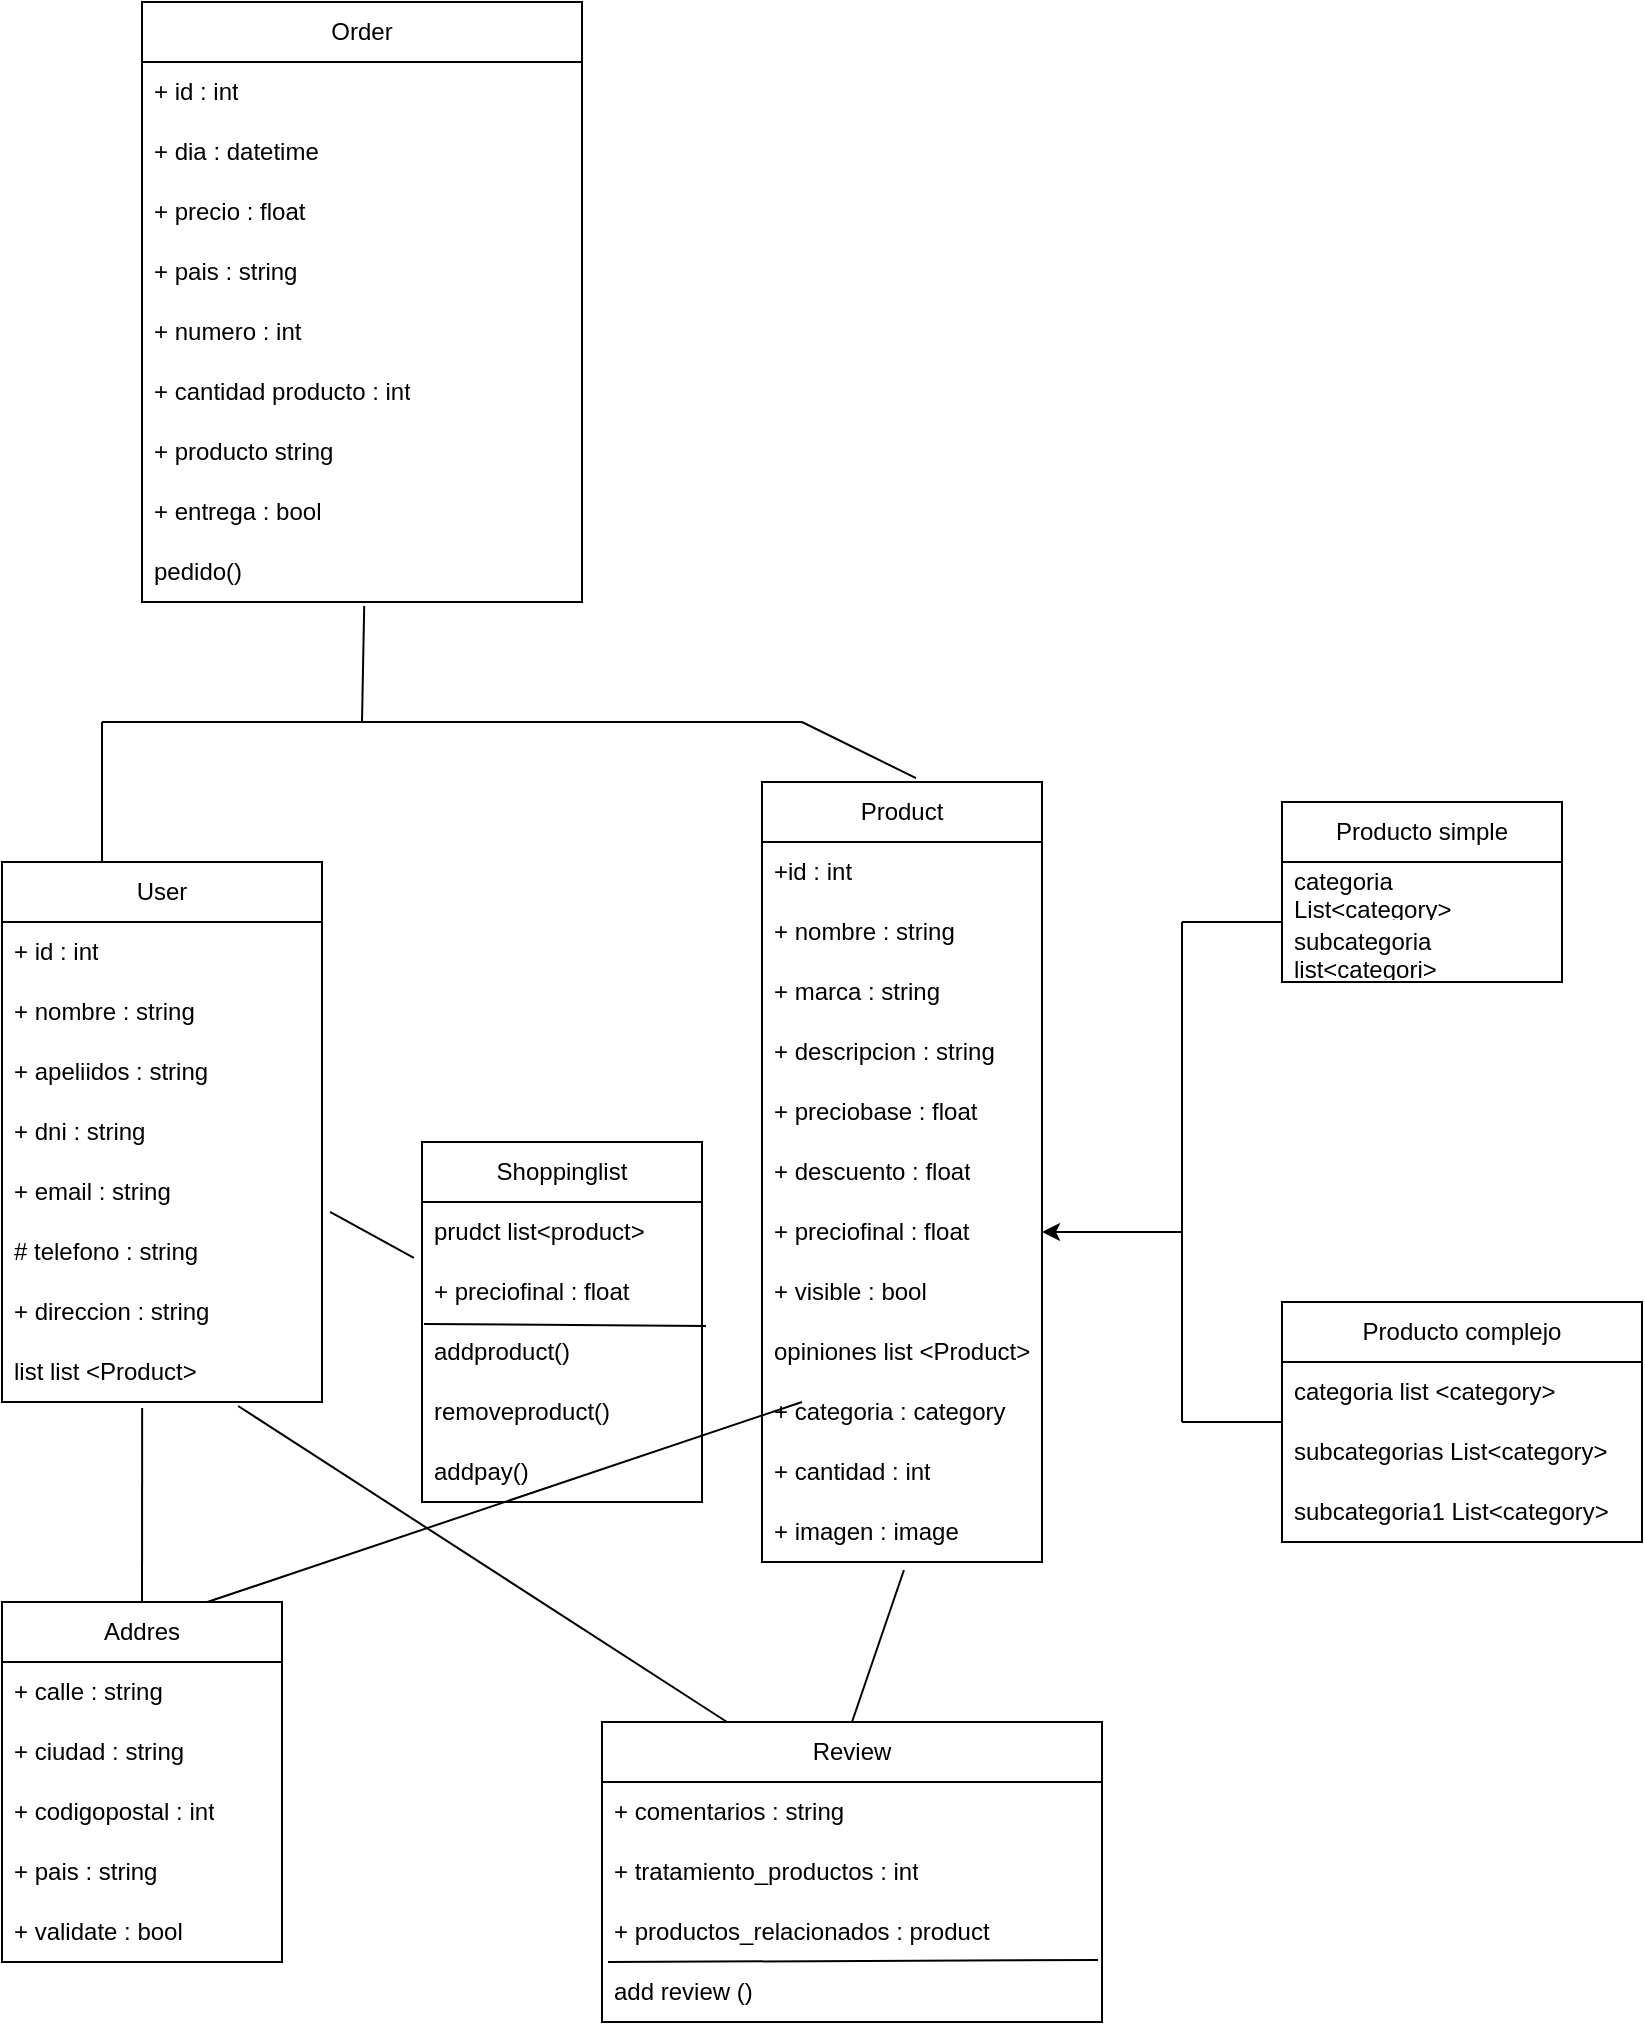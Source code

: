 <mxfile version="21.1.8" type="device">
  <diagram id="R2lEEEUBdFMjLlhIrx00" name="Page-1">
    <mxGraphModel dx="1439" dy="788" grid="1" gridSize="10" guides="1" tooltips="1" connect="1" arrows="1" fold="1" page="1" pageScale="1" pageWidth="850" pageHeight="1100" math="0" shadow="0" extFonts="Permanent Marker^https://fonts.googleapis.com/css?family=Permanent+Marker">
      <root>
        <mxCell id="0" />
        <mxCell id="1" parent="0" />
        <mxCell id="Yk3LiCEtGqWEHz8Y781o-2" value="Order" style="swimlane;fontStyle=0;childLayout=stackLayout;horizontal=1;startSize=30;horizontalStack=0;resizeParent=1;resizeParentMax=0;resizeLast=0;collapsible=1;marginBottom=0;whiteSpace=wrap;html=1;" vertex="1" parent="1">
          <mxGeometry x="70" y="20" width="220" height="300" as="geometry" />
        </mxCell>
        <mxCell id="Yk3LiCEtGqWEHz8Y781o-3" value="+ id : int" style="text;strokeColor=none;fillColor=none;align=left;verticalAlign=middle;spacingLeft=4;spacingRight=4;overflow=hidden;points=[[0,0.5],[1,0.5]];portConstraint=eastwest;rotatable=0;whiteSpace=wrap;html=1;" vertex="1" parent="Yk3LiCEtGqWEHz8Y781o-2">
          <mxGeometry y="30" width="220" height="30" as="geometry" />
        </mxCell>
        <mxCell id="Yk3LiCEtGqWEHz8Y781o-4" value="+ dia : datetime" style="text;strokeColor=none;fillColor=none;align=left;verticalAlign=middle;spacingLeft=4;spacingRight=4;overflow=hidden;points=[[0,0.5],[1,0.5]];portConstraint=eastwest;rotatable=0;whiteSpace=wrap;html=1;" vertex="1" parent="Yk3LiCEtGqWEHz8Y781o-2">
          <mxGeometry y="60" width="220" height="30" as="geometry" />
        </mxCell>
        <mxCell id="Yk3LiCEtGqWEHz8Y781o-5" value="+ precio : float" style="text;strokeColor=none;fillColor=none;align=left;verticalAlign=middle;spacingLeft=4;spacingRight=4;overflow=hidden;points=[[0,0.5],[1,0.5]];portConstraint=eastwest;rotatable=0;whiteSpace=wrap;html=1;" vertex="1" parent="Yk3LiCEtGqWEHz8Y781o-2">
          <mxGeometry y="90" width="220" height="30" as="geometry" />
        </mxCell>
        <mxCell id="Yk3LiCEtGqWEHz8Y781o-9" value="+ pais : string" style="text;strokeColor=none;fillColor=none;align=left;verticalAlign=middle;spacingLeft=4;spacingRight=4;overflow=hidden;points=[[0,0.5],[1,0.5]];portConstraint=eastwest;rotatable=0;whiteSpace=wrap;html=1;" vertex="1" parent="Yk3LiCEtGqWEHz8Y781o-2">
          <mxGeometry y="120" width="220" height="30" as="geometry" />
        </mxCell>
        <mxCell id="Yk3LiCEtGqWEHz8Y781o-8" value="+ numero : int" style="text;strokeColor=none;fillColor=none;align=left;verticalAlign=middle;spacingLeft=4;spacingRight=4;overflow=hidden;points=[[0,0.5],[1,0.5]];portConstraint=eastwest;rotatable=0;whiteSpace=wrap;html=1;" vertex="1" parent="Yk3LiCEtGqWEHz8Y781o-2">
          <mxGeometry y="150" width="220" height="30" as="geometry" />
        </mxCell>
        <mxCell id="Yk3LiCEtGqWEHz8Y781o-7" value="+ cantidad producto : int" style="text;strokeColor=none;fillColor=none;align=left;verticalAlign=middle;spacingLeft=4;spacingRight=4;overflow=hidden;points=[[0,0.5],[1,0.5]];portConstraint=eastwest;rotatable=0;whiteSpace=wrap;html=1;" vertex="1" parent="Yk3LiCEtGqWEHz8Y781o-2">
          <mxGeometry y="180" width="220" height="30" as="geometry" />
        </mxCell>
        <mxCell id="Yk3LiCEtGqWEHz8Y781o-6" value="+ producto string" style="text;strokeColor=none;fillColor=none;align=left;verticalAlign=middle;spacingLeft=4;spacingRight=4;overflow=hidden;points=[[0,0.5],[1,0.5]];portConstraint=eastwest;rotatable=0;whiteSpace=wrap;html=1;" vertex="1" parent="Yk3LiCEtGqWEHz8Y781o-2">
          <mxGeometry y="210" width="220" height="30" as="geometry" />
        </mxCell>
        <mxCell id="Yk3LiCEtGqWEHz8Y781o-10" value="+ entrega : bool" style="text;strokeColor=none;fillColor=none;align=left;verticalAlign=middle;spacingLeft=4;spacingRight=4;overflow=hidden;points=[[0,0.5],[1,0.5]];portConstraint=eastwest;rotatable=0;whiteSpace=wrap;html=1;" vertex="1" parent="Yk3LiCEtGqWEHz8Y781o-2">
          <mxGeometry y="240" width="220" height="30" as="geometry" />
        </mxCell>
        <mxCell id="Yk3LiCEtGqWEHz8Y781o-92" value="pedido()" style="text;strokeColor=none;fillColor=none;align=left;verticalAlign=middle;spacingLeft=4;spacingRight=4;overflow=hidden;points=[[0,0.5],[1,0.5]];portConstraint=eastwest;rotatable=0;whiteSpace=wrap;html=1;" vertex="1" parent="Yk3LiCEtGqWEHz8Y781o-2">
          <mxGeometry y="270" width="220" height="30" as="geometry" />
        </mxCell>
        <mxCell id="Yk3LiCEtGqWEHz8Y781o-13" value="" style="endArrow=none;html=1;rounded=0;" edge="1" parent="1">
          <mxGeometry width="50" height="50" relative="1" as="geometry">
            <mxPoint x="50" y="380" as="sourcePoint" />
            <mxPoint x="400" y="380" as="targetPoint" />
            <Array as="points">
              <mxPoint x="240" y="380" />
            </Array>
          </mxGeometry>
        </mxCell>
        <mxCell id="Yk3LiCEtGqWEHz8Y781o-14" value="" style="endArrow=none;html=1;rounded=0;" edge="1" parent="1">
          <mxGeometry width="50" height="50" relative="1" as="geometry">
            <mxPoint x="50" y="380" as="sourcePoint" />
            <mxPoint x="50" y="450" as="targetPoint" />
            <Array as="points">
              <mxPoint x="50" y="410" />
            </Array>
          </mxGeometry>
        </mxCell>
        <mxCell id="Yk3LiCEtGqWEHz8Y781o-15" value="" style="endArrow=none;html=1;rounded=0;exitX=0.55;exitY=-0.005;exitDx=0;exitDy=0;exitPerimeter=0;" edge="1" parent="1" source="Yk3LiCEtGqWEHz8Y781o-33">
          <mxGeometry width="50" height="50" relative="1" as="geometry">
            <mxPoint x="460" y="440" as="sourcePoint" />
            <mxPoint x="400" y="380" as="targetPoint" />
          </mxGeometry>
        </mxCell>
        <mxCell id="Yk3LiCEtGqWEHz8Y781o-16" value="User" style="swimlane;fontStyle=0;childLayout=stackLayout;horizontal=1;startSize=30;horizontalStack=0;resizeParent=1;resizeParentMax=0;resizeLast=0;collapsible=1;marginBottom=0;whiteSpace=wrap;html=1;" vertex="1" parent="1">
          <mxGeometry y="450" width="160" height="270" as="geometry" />
        </mxCell>
        <mxCell id="Yk3LiCEtGqWEHz8Y781o-17" value="+ id : int" style="text;strokeColor=none;fillColor=none;align=left;verticalAlign=middle;spacingLeft=4;spacingRight=4;overflow=hidden;points=[[0,0.5],[1,0.5]];portConstraint=eastwest;rotatable=0;whiteSpace=wrap;html=1;" vertex="1" parent="Yk3LiCEtGqWEHz8Y781o-16">
          <mxGeometry y="30" width="160" height="30" as="geometry" />
        </mxCell>
        <mxCell id="Yk3LiCEtGqWEHz8Y781o-18" value="+ nombre : string" style="text;strokeColor=none;fillColor=none;align=left;verticalAlign=middle;spacingLeft=4;spacingRight=4;overflow=hidden;points=[[0,0.5],[1,0.5]];portConstraint=eastwest;rotatable=0;whiteSpace=wrap;html=1;" vertex="1" parent="Yk3LiCEtGqWEHz8Y781o-16">
          <mxGeometry y="60" width="160" height="30" as="geometry" />
        </mxCell>
        <mxCell id="Yk3LiCEtGqWEHz8Y781o-19" value="+ apeliidos : string" style="text;strokeColor=none;fillColor=none;align=left;verticalAlign=middle;spacingLeft=4;spacingRight=4;overflow=hidden;points=[[0,0.5],[1,0.5]];portConstraint=eastwest;rotatable=0;whiteSpace=wrap;html=1;" vertex="1" parent="Yk3LiCEtGqWEHz8Y781o-16">
          <mxGeometry y="90" width="160" height="30" as="geometry" />
        </mxCell>
        <mxCell id="Yk3LiCEtGqWEHz8Y781o-24" value="+ dni : string" style="text;strokeColor=none;fillColor=none;align=left;verticalAlign=middle;spacingLeft=4;spacingRight=4;overflow=hidden;points=[[0,0.5],[1,0.5]];portConstraint=eastwest;rotatable=0;whiteSpace=wrap;html=1;" vertex="1" parent="Yk3LiCEtGqWEHz8Y781o-16">
          <mxGeometry y="120" width="160" height="30" as="geometry" />
        </mxCell>
        <mxCell id="Yk3LiCEtGqWEHz8Y781o-23" value="+ email : string" style="text;strokeColor=none;fillColor=none;align=left;verticalAlign=middle;spacingLeft=4;spacingRight=4;overflow=hidden;points=[[0,0.5],[1,0.5]];portConstraint=eastwest;rotatable=0;whiteSpace=wrap;html=1;" vertex="1" parent="Yk3LiCEtGqWEHz8Y781o-16">
          <mxGeometry y="150" width="160" height="30" as="geometry" />
        </mxCell>
        <mxCell id="Yk3LiCEtGqWEHz8Y781o-22" value="# telefono : string" style="text;strokeColor=none;fillColor=none;align=left;verticalAlign=middle;spacingLeft=4;spacingRight=4;overflow=hidden;points=[[0,0.5],[1,0.5]];portConstraint=eastwest;rotatable=0;whiteSpace=wrap;html=1;" vertex="1" parent="Yk3LiCEtGqWEHz8Y781o-16">
          <mxGeometry y="180" width="160" height="30" as="geometry" />
        </mxCell>
        <mxCell id="Yk3LiCEtGqWEHz8Y781o-21" value="+ direccion : string" style="text;strokeColor=none;fillColor=none;align=left;verticalAlign=middle;spacingLeft=4;spacingRight=4;overflow=hidden;points=[[0,0.5],[1,0.5]];portConstraint=eastwest;rotatable=0;whiteSpace=wrap;html=1;" vertex="1" parent="Yk3LiCEtGqWEHz8Y781o-16">
          <mxGeometry y="210" width="160" height="30" as="geometry" />
        </mxCell>
        <mxCell id="Yk3LiCEtGqWEHz8Y781o-20" value="list list &amp;lt;Product&amp;gt;" style="text;strokeColor=none;fillColor=none;align=left;verticalAlign=middle;spacingLeft=4;spacingRight=4;overflow=hidden;points=[[0,0.5],[1,0.5]];portConstraint=eastwest;rotatable=0;whiteSpace=wrap;html=1;" vertex="1" parent="Yk3LiCEtGqWEHz8Y781o-16">
          <mxGeometry y="240" width="160" height="30" as="geometry" />
        </mxCell>
        <mxCell id="Yk3LiCEtGqWEHz8Y781o-26" value="" style="endArrow=none;html=1;rounded=0;exitX=0.456;exitY=1.06;exitDx=0;exitDy=0;exitPerimeter=0;" edge="1" parent="1" source="Yk3LiCEtGqWEHz8Y781o-25">
          <mxGeometry width="50" height="50" relative="1" as="geometry">
            <mxPoint x="400" y="720" as="sourcePoint" />
            <mxPoint x="73" y="830" as="targetPoint" />
          </mxGeometry>
        </mxCell>
        <mxCell id="Yk3LiCEtGqWEHz8Y781o-27" value="Addres" style="swimlane;fontStyle=0;childLayout=stackLayout;horizontal=1;startSize=30;horizontalStack=0;resizeParent=1;resizeParentMax=0;resizeLast=0;collapsible=1;marginBottom=0;whiteSpace=wrap;html=1;" vertex="1" parent="1">
          <mxGeometry y="820" width="140" height="180" as="geometry" />
        </mxCell>
        <mxCell id="Yk3LiCEtGqWEHz8Y781o-28" value="+ calle : string" style="text;strokeColor=none;fillColor=none;align=left;verticalAlign=middle;spacingLeft=4;spacingRight=4;overflow=hidden;points=[[0,0.5],[1,0.5]];portConstraint=eastwest;rotatable=0;whiteSpace=wrap;html=1;" vertex="1" parent="Yk3LiCEtGqWEHz8Y781o-27">
          <mxGeometry y="30" width="140" height="30" as="geometry" />
        </mxCell>
        <mxCell id="Yk3LiCEtGqWEHz8Y781o-29" value="+ ciudad : string" style="text;strokeColor=none;fillColor=none;align=left;verticalAlign=middle;spacingLeft=4;spacingRight=4;overflow=hidden;points=[[0,0.5],[1,0.5]];portConstraint=eastwest;rotatable=0;whiteSpace=wrap;html=1;" vertex="1" parent="Yk3LiCEtGqWEHz8Y781o-27">
          <mxGeometry y="60" width="140" height="30" as="geometry" />
        </mxCell>
        <mxCell id="Yk3LiCEtGqWEHz8Y781o-30" value="+ codigopostal : int" style="text;strokeColor=none;fillColor=none;align=left;verticalAlign=middle;spacingLeft=4;spacingRight=4;overflow=hidden;points=[[0,0.5],[1,0.5]];portConstraint=eastwest;rotatable=0;whiteSpace=wrap;html=1;" vertex="1" parent="Yk3LiCEtGqWEHz8Y781o-27">
          <mxGeometry y="90" width="140" height="30" as="geometry" />
        </mxCell>
        <mxCell id="Yk3LiCEtGqWEHz8Y781o-32" value="+ pais : string" style="text;strokeColor=none;fillColor=none;align=left;verticalAlign=middle;spacingLeft=4;spacingRight=4;overflow=hidden;points=[[0,0.5],[1,0.5]];portConstraint=eastwest;rotatable=0;whiteSpace=wrap;html=1;" vertex="1" parent="Yk3LiCEtGqWEHz8Y781o-27">
          <mxGeometry y="120" width="140" height="30" as="geometry" />
        </mxCell>
        <mxCell id="Yk3LiCEtGqWEHz8Y781o-31" value="+ validate : bool" style="text;strokeColor=none;fillColor=none;align=left;verticalAlign=middle;spacingLeft=4;spacingRight=4;overflow=hidden;points=[[0,0.5],[1,0.5]];portConstraint=eastwest;rotatable=0;whiteSpace=wrap;html=1;" vertex="1" parent="Yk3LiCEtGqWEHz8Y781o-27">
          <mxGeometry y="150" width="140" height="30" as="geometry" />
        </mxCell>
        <mxCell id="Yk3LiCEtGqWEHz8Y781o-33" value="Product" style="swimlane;fontStyle=0;childLayout=stackLayout;horizontal=1;startSize=30;horizontalStack=0;resizeParent=1;resizeParentMax=0;resizeLast=0;collapsible=1;marginBottom=0;whiteSpace=wrap;html=1;" vertex="1" parent="1">
          <mxGeometry x="380" y="410" width="140" height="390" as="geometry" />
        </mxCell>
        <mxCell id="Yk3LiCEtGqWEHz8Y781o-34" value="+id : int" style="text;strokeColor=none;fillColor=none;align=left;verticalAlign=middle;spacingLeft=4;spacingRight=4;overflow=hidden;points=[[0,0.5],[1,0.5]];portConstraint=eastwest;rotatable=0;whiteSpace=wrap;html=1;" vertex="1" parent="Yk3LiCEtGqWEHz8Y781o-33">
          <mxGeometry y="30" width="140" height="30" as="geometry" />
        </mxCell>
        <mxCell id="Yk3LiCEtGqWEHz8Y781o-35" value="+ nombre : string" style="text;strokeColor=none;fillColor=none;align=left;verticalAlign=middle;spacingLeft=4;spacingRight=4;overflow=hidden;points=[[0,0.5],[1,0.5]];portConstraint=eastwest;rotatable=0;whiteSpace=wrap;html=1;" vertex="1" parent="Yk3LiCEtGqWEHz8Y781o-33">
          <mxGeometry y="60" width="140" height="30" as="geometry" />
        </mxCell>
        <mxCell id="Yk3LiCEtGqWEHz8Y781o-36" value="+ marca : string" style="text;strokeColor=none;fillColor=none;align=left;verticalAlign=middle;spacingLeft=4;spacingRight=4;overflow=hidden;points=[[0,0.5],[1,0.5]];portConstraint=eastwest;rotatable=0;whiteSpace=wrap;html=1;" vertex="1" parent="Yk3LiCEtGqWEHz8Y781o-33">
          <mxGeometry y="90" width="140" height="30" as="geometry" />
        </mxCell>
        <mxCell id="Yk3LiCEtGqWEHz8Y781o-44" value="+ descripcion : string" style="text;strokeColor=none;fillColor=none;align=left;verticalAlign=middle;spacingLeft=4;spacingRight=4;overflow=hidden;points=[[0,0.5],[1,0.5]];portConstraint=eastwest;rotatable=0;whiteSpace=wrap;html=1;" vertex="1" parent="Yk3LiCEtGqWEHz8Y781o-33">
          <mxGeometry y="120" width="140" height="30" as="geometry" />
        </mxCell>
        <mxCell id="Yk3LiCEtGqWEHz8Y781o-43" value="+ preciobase : float" style="text;strokeColor=none;fillColor=none;align=left;verticalAlign=middle;spacingLeft=4;spacingRight=4;overflow=hidden;points=[[0,0.5],[1,0.5]];portConstraint=eastwest;rotatable=0;whiteSpace=wrap;html=1;" vertex="1" parent="Yk3LiCEtGqWEHz8Y781o-33">
          <mxGeometry y="150" width="140" height="30" as="geometry" />
        </mxCell>
        <mxCell id="Yk3LiCEtGqWEHz8Y781o-42" value="+ descuento : float" style="text;strokeColor=none;fillColor=none;align=left;verticalAlign=middle;spacingLeft=4;spacingRight=4;overflow=hidden;points=[[0,0.5],[1,0.5]];portConstraint=eastwest;rotatable=0;whiteSpace=wrap;html=1;" vertex="1" parent="Yk3LiCEtGqWEHz8Y781o-33">
          <mxGeometry y="180" width="140" height="30" as="geometry" />
        </mxCell>
        <mxCell id="Yk3LiCEtGqWEHz8Y781o-41" value="+ preciofinal : float" style="text;strokeColor=none;fillColor=none;align=left;verticalAlign=middle;spacingLeft=4;spacingRight=4;overflow=hidden;points=[[0,0.5],[1,0.5]];portConstraint=eastwest;rotatable=0;whiteSpace=wrap;html=1;" vertex="1" parent="Yk3LiCEtGqWEHz8Y781o-33">
          <mxGeometry y="210" width="140" height="30" as="geometry" />
        </mxCell>
        <mxCell id="Yk3LiCEtGqWEHz8Y781o-40" value="+ visible : bool" style="text;strokeColor=none;fillColor=none;align=left;verticalAlign=middle;spacingLeft=4;spacingRight=4;overflow=hidden;points=[[0,0.5],[1,0.5]];portConstraint=eastwest;rotatable=0;whiteSpace=wrap;html=1;" vertex="1" parent="Yk3LiCEtGqWEHz8Y781o-33">
          <mxGeometry y="240" width="140" height="30" as="geometry" />
        </mxCell>
        <mxCell id="Yk3LiCEtGqWEHz8Y781o-39" value="opiniones list &amp;lt;Product&amp;gt;" style="text;strokeColor=none;fillColor=none;align=left;verticalAlign=middle;spacingLeft=4;spacingRight=4;overflow=hidden;points=[[0,0.5],[1,0.5]];portConstraint=eastwest;rotatable=0;whiteSpace=wrap;html=1;" vertex="1" parent="Yk3LiCEtGqWEHz8Y781o-33">
          <mxGeometry y="270" width="140" height="30" as="geometry" />
        </mxCell>
        <mxCell id="Yk3LiCEtGqWEHz8Y781o-38" value="+ categoria : category" style="text;strokeColor=none;fillColor=none;align=left;verticalAlign=middle;spacingLeft=4;spacingRight=4;overflow=hidden;points=[[0,0.5],[1,0.5]];portConstraint=eastwest;rotatable=0;whiteSpace=wrap;html=1;" vertex="1" parent="Yk3LiCEtGqWEHz8Y781o-33">
          <mxGeometry y="300" width="140" height="30" as="geometry" />
        </mxCell>
        <mxCell id="Yk3LiCEtGqWEHz8Y781o-37" value="+ cantidad : int" style="text;strokeColor=none;fillColor=none;align=left;verticalAlign=middle;spacingLeft=4;spacingRight=4;overflow=hidden;points=[[0,0.5],[1,0.5]];portConstraint=eastwest;rotatable=0;whiteSpace=wrap;html=1;" vertex="1" parent="Yk3LiCEtGqWEHz8Y781o-33">
          <mxGeometry y="330" width="140" height="30" as="geometry" />
        </mxCell>
        <mxCell id="Yk3LiCEtGqWEHz8Y781o-45" value="+ imagen : image" style="text;strokeColor=none;fillColor=none;align=left;verticalAlign=middle;spacingLeft=4;spacingRight=4;overflow=hidden;points=[[0,0.5],[1,0.5]];portConstraint=eastwest;rotatable=0;whiteSpace=wrap;html=1;" vertex="1" parent="Yk3LiCEtGqWEHz8Y781o-33">
          <mxGeometry y="360" width="140" height="30" as="geometry" />
        </mxCell>
        <mxCell id="Yk3LiCEtGqWEHz8Y781o-46" value="" style="endArrow=none;html=1;rounded=0;exitX=0.507;exitY=1.133;exitDx=0;exitDy=0;exitPerimeter=0;entryX=0.5;entryY=0;entryDx=0;entryDy=0;" edge="1" parent="1" source="Yk3LiCEtGqWEHz8Y781o-45" target="Yk3LiCEtGqWEHz8Y781o-47">
          <mxGeometry width="50" height="50" relative="1" as="geometry">
            <mxPoint x="389" y="850" as="sourcePoint" />
            <mxPoint x="389" y="880" as="targetPoint" />
          </mxGeometry>
        </mxCell>
        <mxCell id="Yk3LiCEtGqWEHz8Y781o-47" value="Review" style="swimlane;fontStyle=0;childLayout=stackLayout;horizontal=1;startSize=30;horizontalStack=0;resizeParent=1;resizeParentMax=0;resizeLast=0;collapsible=1;marginBottom=0;whiteSpace=wrap;html=1;" vertex="1" parent="1">
          <mxGeometry x="300" y="880" width="250" height="150" as="geometry" />
        </mxCell>
        <mxCell id="Yk3LiCEtGqWEHz8Y781o-48" value="+ comentarios : string" style="text;strokeColor=none;fillColor=none;align=left;verticalAlign=middle;spacingLeft=4;spacingRight=4;overflow=hidden;points=[[0,0.5],[1,0.5]];portConstraint=eastwest;rotatable=0;whiteSpace=wrap;html=1;" vertex="1" parent="Yk3LiCEtGqWEHz8Y781o-47">
          <mxGeometry y="30" width="250" height="30" as="geometry" />
        </mxCell>
        <mxCell id="Yk3LiCEtGqWEHz8Y781o-49" value="+ tratamiento_productos : int" style="text;strokeColor=none;fillColor=none;align=left;verticalAlign=middle;spacingLeft=4;spacingRight=4;overflow=hidden;points=[[0,0.5],[1,0.5]];portConstraint=eastwest;rotatable=0;whiteSpace=wrap;html=1;" vertex="1" parent="Yk3LiCEtGqWEHz8Y781o-47">
          <mxGeometry y="60" width="250" height="30" as="geometry" />
        </mxCell>
        <mxCell id="Yk3LiCEtGqWEHz8Y781o-50" value="+ productos_relacionados : product" style="text;strokeColor=none;fillColor=none;align=left;verticalAlign=middle;spacingLeft=4;spacingRight=4;overflow=hidden;points=[[0,0.5],[1,0.5]];portConstraint=eastwest;rotatable=0;whiteSpace=wrap;html=1;" vertex="1" parent="Yk3LiCEtGqWEHz8Y781o-47">
          <mxGeometry y="90" width="250" height="30" as="geometry" />
        </mxCell>
        <mxCell id="Yk3LiCEtGqWEHz8Y781o-79" value="add review ()" style="text;strokeColor=none;fillColor=none;align=left;verticalAlign=middle;spacingLeft=4;spacingRight=4;overflow=hidden;points=[[0,0.5],[1,0.5]];portConstraint=eastwest;rotatable=0;whiteSpace=wrap;html=1;" vertex="1" parent="Yk3LiCEtGqWEHz8Y781o-47">
          <mxGeometry y="120" width="250" height="30" as="geometry" />
        </mxCell>
        <mxCell id="Yk3LiCEtGqWEHz8Y781o-80" value="" style="endArrow=none;html=1;rounded=0;exitX=0.012;exitY=0;exitDx=0;exitDy=0;exitPerimeter=0;entryX=0.992;entryY=-0.033;entryDx=0;entryDy=0;entryPerimeter=0;" edge="1" parent="Yk3LiCEtGqWEHz8Y781o-47" source="Yk3LiCEtGqWEHz8Y781o-79" target="Yk3LiCEtGqWEHz8Y781o-79">
          <mxGeometry width="50" height="50" relative="1" as="geometry">
            <mxPoint x="120" y="-200" as="sourcePoint" />
            <mxPoint x="170" y="-250" as="targetPoint" />
          </mxGeometry>
        </mxCell>
        <mxCell id="Yk3LiCEtGqWEHz8Y781o-52" value="Producto complejo" style="swimlane;fontStyle=0;childLayout=stackLayout;horizontal=1;startSize=30;horizontalStack=0;resizeParent=1;resizeParentMax=0;resizeLast=0;collapsible=1;marginBottom=0;whiteSpace=wrap;html=1;" vertex="1" parent="1">
          <mxGeometry x="640" y="670" width="180" height="120" as="geometry" />
        </mxCell>
        <mxCell id="Yk3LiCEtGqWEHz8Y781o-53" value="categoria list &amp;lt;category&amp;gt;" style="text;strokeColor=none;fillColor=none;align=left;verticalAlign=middle;spacingLeft=4;spacingRight=4;overflow=hidden;points=[[0,0.5],[1,0.5]];portConstraint=eastwest;rotatable=0;whiteSpace=wrap;html=1;" vertex="1" parent="Yk3LiCEtGqWEHz8Y781o-52">
          <mxGeometry y="30" width="180" height="30" as="geometry" />
        </mxCell>
        <mxCell id="Yk3LiCEtGqWEHz8Y781o-54" value="subcategorias List&amp;lt;category&amp;gt;" style="text;strokeColor=none;fillColor=none;align=left;verticalAlign=middle;spacingLeft=4;spacingRight=4;overflow=hidden;points=[[0,0.5],[1,0.5]];portConstraint=eastwest;rotatable=0;whiteSpace=wrap;html=1;" vertex="1" parent="Yk3LiCEtGqWEHz8Y781o-52">
          <mxGeometry y="60" width="180" height="30" as="geometry" />
        </mxCell>
        <mxCell id="Yk3LiCEtGqWEHz8Y781o-93" value="subcategoria1 List&amp;lt;category&amp;gt;" style="text;strokeColor=none;fillColor=none;align=left;verticalAlign=middle;spacingLeft=4;spacingRight=4;overflow=hidden;points=[[0,0.5],[1,0.5]];portConstraint=eastwest;rotatable=0;whiteSpace=wrap;html=1;" vertex="1" parent="Yk3LiCEtGqWEHz8Y781o-52">
          <mxGeometry y="90" width="180" height="30" as="geometry" />
        </mxCell>
        <mxCell id="Yk3LiCEtGqWEHz8Y781o-60" value="" style="endArrow=classic;html=1;rounded=0;entryX=1;entryY=0.5;entryDx=0;entryDy=0;" edge="1" parent="1" target="Yk3LiCEtGqWEHz8Y781o-41">
          <mxGeometry width="50" height="50" relative="1" as="geometry">
            <mxPoint x="590" y="635" as="sourcePoint" />
            <mxPoint x="450" y="660" as="targetPoint" />
          </mxGeometry>
        </mxCell>
        <mxCell id="Yk3LiCEtGqWEHz8Y781o-84" value="Shoppinglist" style="swimlane;fontStyle=0;childLayout=stackLayout;horizontal=1;startSize=30;horizontalStack=0;resizeParent=1;resizeParentMax=0;resizeLast=0;collapsible=1;marginBottom=0;whiteSpace=wrap;html=1;" vertex="1" parent="1">
          <mxGeometry x="210" y="590" width="140" height="180" as="geometry" />
        </mxCell>
        <mxCell id="Yk3LiCEtGqWEHz8Y781o-85" value="prudct list&amp;lt;product&amp;gt;" style="text;strokeColor=none;fillColor=none;align=left;verticalAlign=middle;spacingLeft=4;spacingRight=4;overflow=hidden;points=[[0,0.5],[1,0.5]];portConstraint=eastwest;rotatable=0;whiteSpace=wrap;html=1;" vertex="1" parent="Yk3LiCEtGqWEHz8Y781o-84">
          <mxGeometry y="30" width="140" height="30" as="geometry" />
        </mxCell>
        <mxCell id="Yk3LiCEtGqWEHz8Y781o-86" value="+ preciofinal : float" style="text;strokeColor=none;fillColor=none;align=left;verticalAlign=middle;spacingLeft=4;spacingRight=4;overflow=hidden;points=[[0,0.5],[1,0.5]];portConstraint=eastwest;rotatable=0;whiteSpace=wrap;html=1;" vertex="1" parent="Yk3LiCEtGqWEHz8Y781o-84">
          <mxGeometry y="60" width="140" height="30" as="geometry" />
        </mxCell>
        <mxCell id="Yk3LiCEtGqWEHz8Y781o-87" value="addproduct()" style="text;strokeColor=none;fillColor=none;align=left;verticalAlign=middle;spacingLeft=4;spacingRight=4;overflow=hidden;points=[[0,0.5],[1,0.5]];portConstraint=eastwest;rotatable=0;whiteSpace=wrap;html=1;" vertex="1" parent="Yk3LiCEtGqWEHz8Y781o-84">
          <mxGeometry y="90" width="140" height="30" as="geometry" />
        </mxCell>
        <mxCell id="Yk3LiCEtGqWEHz8Y781o-90" value="removeproduct()" style="text;strokeColor=none;fillColor=none;align=left;verticalAlign=middle;spacingLeft=4;spacingRight=4;overflow=hidden;points=[[0,0.5],[1,0.5]];portConstraint=eastwest;rotatable=0;whiteSpace=wrap;html=1;" vertex="1" parent="Yk3LiCEtGqWEHz8Y781o-84">
          <mxGeometry y="120" width="140" height="30" as="geometry" />
        </mxCell>
        <mxCell id="Yk3LiCEtGqWEHz8Y781o-89" value="addpay()" style="text;strokeColor=none;fillColor=none;align=left;verticalAlign=middle;spacingLeft=4;spacingRight=4;overflow=hidden;points=[[0,0.5],[1,0.5]];portConstraint=eastwest;rotatable=0;whiteSpace=wrap;html=1;" vertex="1" parent="Yk3LiCEtGqWEHz8Y781o-84">
          <mxGeometry y="150" width="140" height="30" as="geometry" />
        </mxCell>
        <mxCell id="Yk3LiCEtGqWEHz8Y781o-88" value="" style="endArrow=none;html=1;rounded=0;exitX=0.007;exitY=0.033;exitDx=0;exitDy=0;exitPerimeter=0;entryX=1.014;entryY=0.067;entryDx=0;entryDy=0;entryPerimeter=0;" edge="1" parent="Yk3LiCEtGqWEHz8Y781o-84" source="Yk3LiCEtGqWEHz8Y781o-87" target="Yk3LiCEtGqWEHz8Y781o-87">
          <mxGeometry width="50" height="50" relative="1" as="geometry">
            <mxPoint x="-160" y="330" as="sourcePoint" />
            <mxPoint x="-110" y="280" as="targetPoint" />
          </mxGeometry>
        </mxCell>
        <mxCell id="Yk3LiCEtGqWEHz8Y781o-91" value="" style="endArrow=none;html=1;rounded=0;exitX=1.025;exitY=0.833;exitDx=0;exitDy=0;exitPerimeter=0;entryX=-0.029;entryY=-0.067;entryDx=0;entryDy=0;entryPerimeter=0;" edge="1" parent="1" source="Yk3LiCEtGqWEHz8Y781o-23" target="Yk3LiCEtGqWEHz8Y781o-86">
          <mxGeometry width="50" height="50" relative="1" as="geometry">
            <mxPoint x="400" y="580" as="sourcePoint" />
            <mxPoint x="450" y="530" as="targetPoint" />
          </mxGeometry>
        </mxCell>
        <mxCell id="Yk3LiCEtGqWEHz8Y781o-94" value="" style="endArrow=none;html=1;rounded=0;exitX=0.5;exitY=0;exitDx=0;exitDy=0;entryX=0.438;entryY=1.1;entryDx=0;entryDy=0;entryPerimeter=0;" edge="1" parent="1" source="Yk3LiCEtGqWEHz8Y781o-27" target="Yk3LiCEtGqWEHz8Y781o-20">
          <mxGeometry width="50" height="50" relative="1" as="geometry">
            <mxPoint x="400" y="790" as="sourcePoint" />
            <mxPoint x="450" y="740" as="targetPoint" />
          </mxGeometry>
        </mxCell>
        <mxCell id="Yk3LiCEtGqWEHz8Y781o-95" value="" style="endArrow=none;html=1;rounded=0;" edge="1" parent="1">
          <mxGeometry width="50" height="50" relative="1" as="geometry">
            <mxPoint x="590" y="730" as="sourcePoint" />
            <mxPoint x="590" y="480" as="targetPoint" />
          </mxGeometry>
        </mxCell>
        <mxCell id="Yk3LiCEtGqWEHz8Y781o-96" value="" style="endArrow=none;html=1;rounded=0;entryX=0;entryY=0;entryDx=0;entryDy=0;entryPerimeter=0;" edge="1" parent="1" target="Yk3LiCEtGqWEHz8Y781o-54">
          <mxGeometry width="50" height="50" relative="1" as="geometry">
            <mxPoint x="590" y="730" as="sourcePoint" />
            <mxPoint x="450" y="640" as="targetPoint" />
          </mxGeometry>
        </mxCell>
        <mxCell id="Yk3LiCEtGqWEHz8Y781o-97" value="" style="endArrow=none;html=1;rounded=0;" edge="1" parent="1">
          <mxGeometry width="50" height="50" relative="1" as="geometry">
            <mxPoint x="590" y="480" as="sourcePoint" />
            <mxPoint x="640" y="480" as="targetPoint" />
          </mxGeometry>
        </mxCell>
        <mxCell id="Yk3LiCEtGqWEHz8Y781o-98" value="Producto simple" style="swimlane;fontStyle=0;childLayout=stackLayout;horizontal=1;startSize=30;horizontalStack=0;resizeParent=1;resizeParentMax=0;resizeLast=0;collapsible=1;marginBottom=0;whiteSpace=wrap;html=1;" vertex="1" parent="1">
          <mxGeometry x="640" y="420" width="140" height="90" as="geometry" />
        </mxCell>
        <mxCell id="Yk3LiCEtGqWEHz8Y781o-99" value="categoria List&amp;lt;category&amp;gt;" style="text;strokeColor=none;fillColor=none;align=left;verticalAlign=middle;spacingLeft=4;spacingRight=4;overflow=hidden;points=[[0,0.5],[1,0.5]];portConstraint=eastwest;rotatable=0;whiteSpace=wrap;html=1;" vertex="1" parent="Yk3LiCEtGqWEHz8Y781o-98">
          <mxGeometry y="30" width="140" height="30" as="geometry" />
        </mxCell>
        <mxCell id="Yk3LiCEtGqWEHz8Y781o-100" value="subcategoria list&amp;lt;categori&amp;gt;" style="text;strokeColor=none;fillColor=none;align=left;verticalAlign=middle;spacingLeft=4;spacingRight=4;overflow=hidden;points=[[0,0.5],[1,0.5]];portConstraint=eastwest;rotatable=0;whiteSpace=wrap;html=1;" vertex="1" parent="Yk3LiCEtGqWEHz8Y781o-98">
          <mxGeometry y="60" width="140" height="30" as="geometry" />
        </mxCell>
        <mxCell id="Yk3LiCEtGqWEHz8Y781o-102" value="" style="endArrow=none;html=1;rounded=0;entryX=0.505;entryY=1.067;entryDx=0;entryDy=0;entryPerimeter=0;" edge="1" parent="1" target="Yk3LiCEtGqWEHz8Y781o-92">
          <mxGeometry width="50" height="50" relative="1" as="geometry">
            <mxPoint x="180" y="380" as="sourcePoint" />
            <mxPoint x="450" y="320" as="targetPoint" />
          </mxGeometry>
        </mxCell>
        <mxCell id="Yk3LiCEtGqWEHz8Y781o-103" value="" style="endArrow=none;html=1;rounded=0;exitX=0.25;exitY=0;exitDx=0;exitDy=0;entryX=0.738;entryY=1.067;entryDx=0;entryDy=0;entryPerimeter=0;" edge="1" parent="1" source="Yk3LiCEtGqWEHz8Y781o-47" target="Yk3LiCEtGqWEHz8Y781o-20">
          <mxGeometry width="50" height="50" relative="1" as="geometry">
            <mxPoint x="400" y="670" as="sourcePoint" />
            <mxPoint x="450" y="620" as="targetPoint" />
          </mxGeometry>
        </mxCell>
      </root>
    </mxGraphModel>
  </diagram>
</mxfile>
